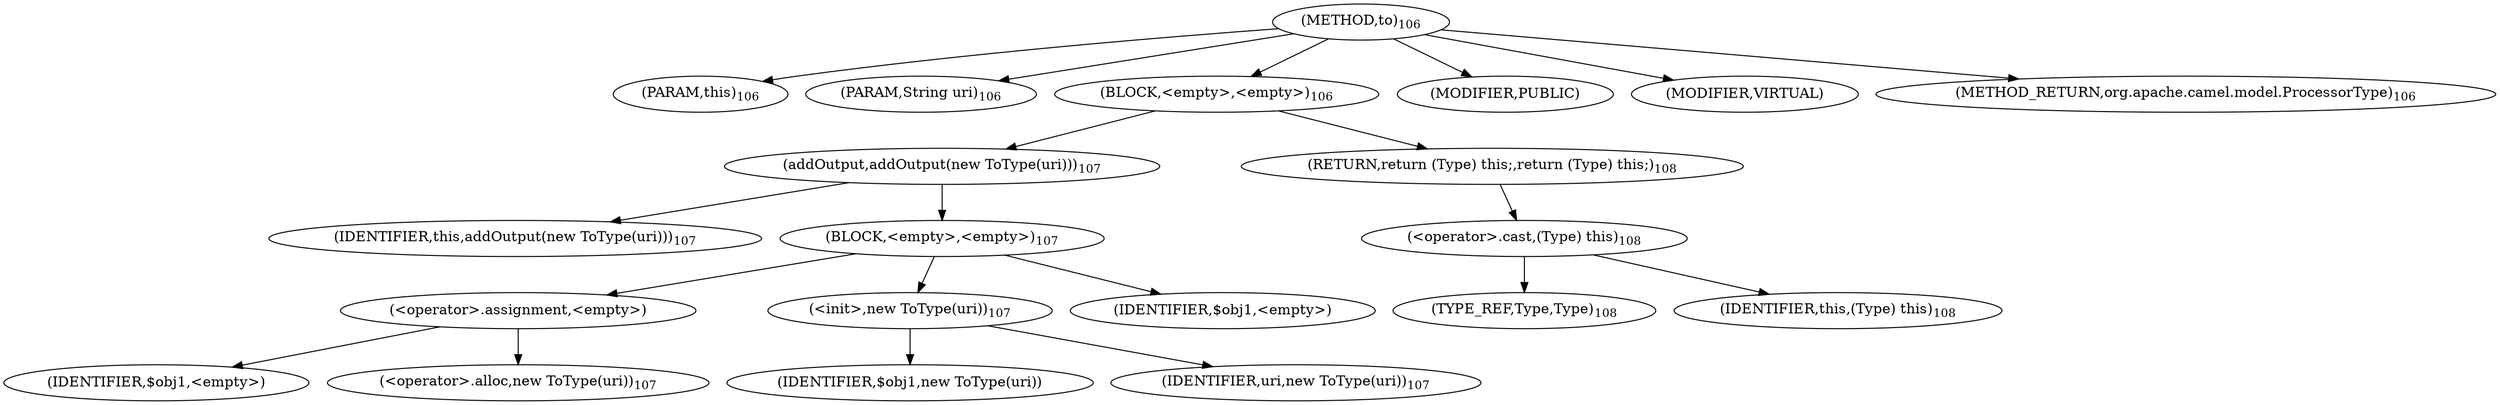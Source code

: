 digraph "to" {  
"451" [label = <(METHOD,to)<SUB>106</SUB>> ]
"14" [label = <(PARAM,this)<SUB>106</SUB>> ]
"452" [label = <(PARAM,String uri)<SUB>106</SUB>> ]
"453" [label = <(BLOCK,&lt;empty&gt;,&lt;empty&gt;)<SUB>106</SUB>> ]
"454" [label = <(addOutput,addOutput(new ToType(uri)))<SUB>107</SUB>> ]
"13" [label = <(IDENTIFIER,this,addOutput(new ToType(uri)))<SUB>107</SUB>> ]
"455" [label = <(BLOCK,&lt;empty&gt;,&lt;empty&gt;)<SUB>107</SUB>> ]
"456" [label = <(&lt;operator&gt;.assignment,&lt;empty&gt;)> ]
"457" [label = <(IDENTIFIER,$obj1,&lt;empty&gt;)> ]
"458" [label = <(&lt;operator&gt;.alloc,new ToType(uri))<SUB>107</SUB>> ]
"459" [label = <(&lt;init&gt;,new ToType(uri))<SUB>107</SUB>> ]
"460" [label = <(IDENTIFIER,$obj1,new ToType(uri))> ]
"461" [label = <(IDENTIFIER,uri,new ToType(uri))<SUB>107</SUB>> ]
"462" [label = <(IDENTIFIER,$obj1,&lt;empty&gt;)> ]
"463" [label = <(RETURN,return (Type) this;,return (Type) this;)<SUB>108</SUB>> ]
"464" [label = <(&lt;operator&gt;.cast,(Type) this)<SUB>108</SUB>> ]
"465" [label = <(TYPE_REF,Type,Type)<SUB>108</SUB>> ]
"15" [label = <(IDENTIFIER,this,(Type) this)<SUB>108</SUB>> ]
"466" [label = <(MODIFIER,PUBLIC)> ]
"467" [label = <(MODIFIER,VIRTUAL)> ]
"468" [label = <(METHOD_RETURN,org.apache.camel.model.ProcessorType)<SUB>106</SUB>> ]
  "451" -> "14" 
  "451" -> "452" 
  "451" -> "453" 
  "451" -> "466" 
  "451" -> "467" 
  "451" -> "468" 
  "453" -> "454" 
  "453" -> "463" 
  "454" -> "13" 
  "454" -> "455" 
  "455" -> "456" 
  "455" -> "459" 
  "455" -> "462" 
  "456" -> "457" 
  "456" -> "458" 
  "459" -> "460" 
  "459" -> "461" 
  "463" -> "464" 
  "464" -> "465" 
  "464" -> "15" 
}
